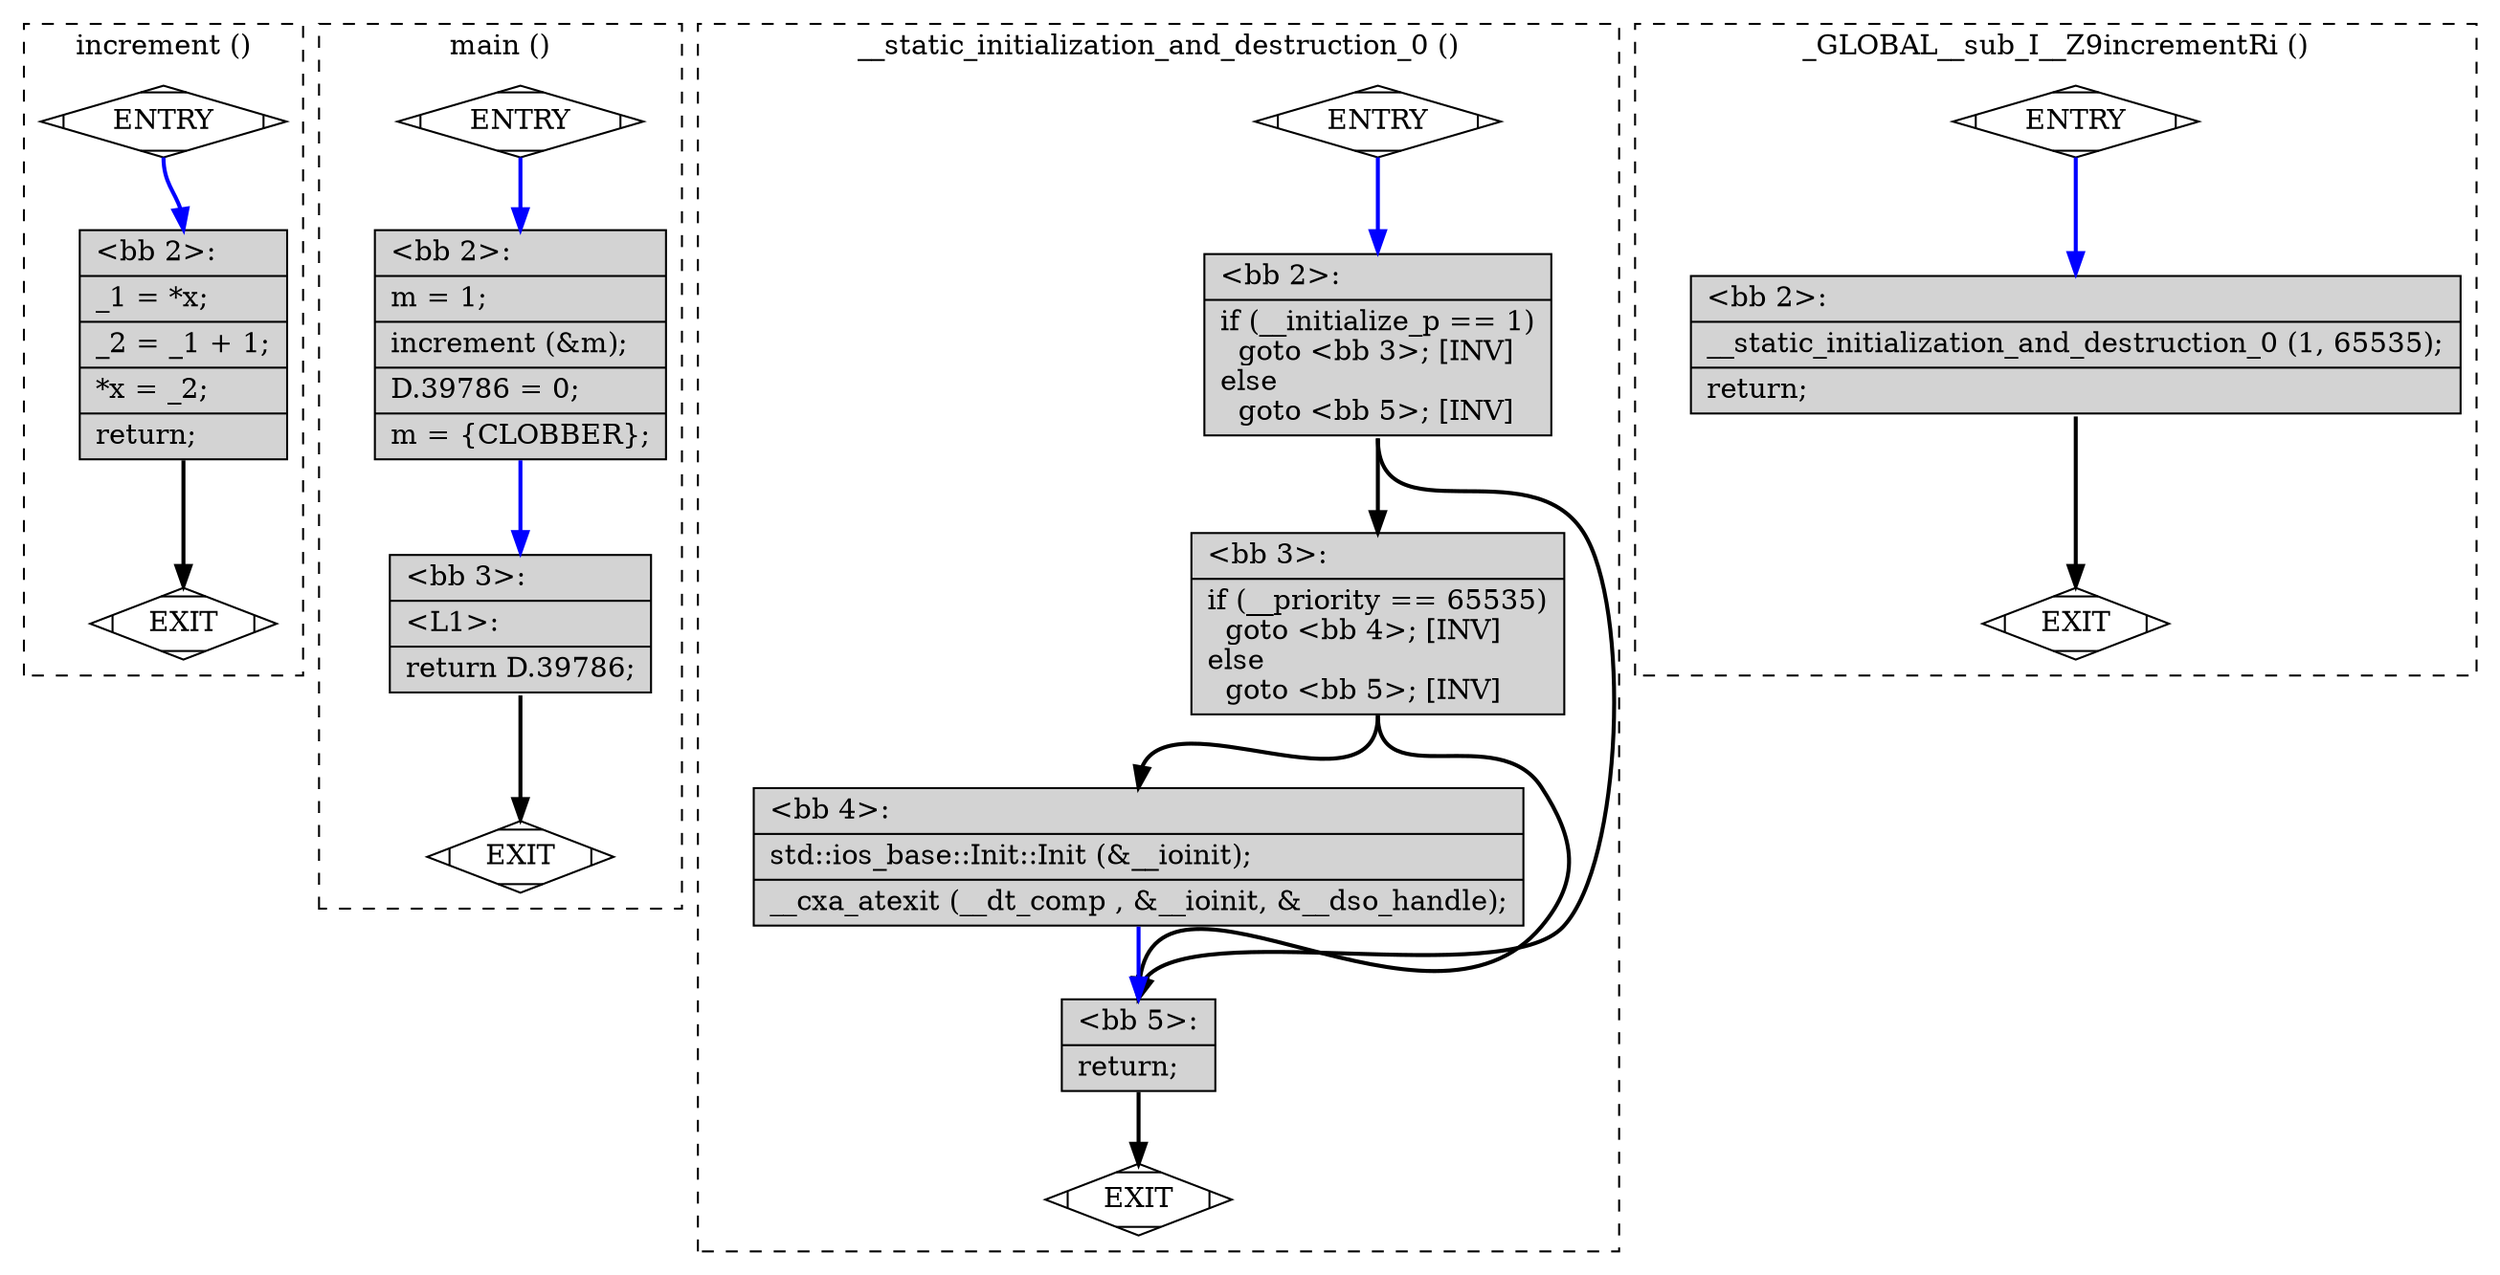 digraph "pbr.cpp.012t.cfg" {
overlap=false;
subgraph "cluster_increment" {
	style="dashed";
	color="black";
	label="increment ()";
	fn_1524_basic_block_0 [shape=Mdiamond,style=filled,fillcolor=white,label="ENTRY"];

	fn_1524_basic_block_1 [shape=Mdiamond,style=filled,fillcolor=white,label="EXIT"];

	fn_1524_basic_block_2 [shape=record,style=filled,fillcolor=lightgrey,label="{\<bb\ 2\>:\l\
|_1\ =\ *x;\l\
|_2\ =\ _1\ +\ 1;\l\
|*x\ =\ _2;\l\
|return;\l\
}"];

	fn_1524_basic_block_0:s -> fn_1524_basic_block_2:n [style="solid,bold",color=blue,weight=100,constraint=true];
	fn_1524_basic_block_2:s -> fn_1524_basic_block_1:n [style="solid,bold",color=black,weight=10,constraint=true];
	fn_1524_basic_block_0:s -> fn_1524_basic_block_1:n [style="invis",constraint=true];
}
subgraph "cluster_main" {
	style="dashed";
	color="black";
	label="main ()";
	fn_1525_basic_block_0 [shape=Mdiamond,style=filled,fillcolor=white,label="ENTRY"];

	fn_1525_basic_block_1 [shape=Mdiamond,style=filled,fillcolor=white,label="EXIT"];

	fn_1525_basic_block_2 [shape=record,style=filled,fillcolor=lightgrey,label="{\<bb\ 2\>:\l\
|m\ =\ 1;\l\
|increment\ (&m);\l\
|D.39786\ =\ 0;\l\
|m\ =\ \{CLOBBER\};\l\
}"];

	fn_1525_basic_block_3 [shape=record,style=filled,fillcolor=lightgrey,label="{\<bb\ 3\>:\l\
|\<L1\>:\l\
|return\ D.39786;\l\
}"];

	fn_1525_basic_block_0:s -> fn_1525_basic_block_2:n [style="solid,bold",color=blue,weight=100,constraint=true];
	fn_1525_basic_block_2:s -> fn_1525_basic_block_3:n [style="solid,bold",color=blue,weight=100,constraint=true];
	fn_1525_basic_block_3:s -> fn_1525_basic_block_1:n [style="solid,bold",color=black,weight=10,constraint=true];
	fn_1525_basic_block_0:s -> fn_1525_basic_block_1:n [style="invis",constraint=true];
}
subgraph "cluster___static_initialization_and_destruction_0" {
	style="dashed";
	color="black";
	label="__static_initialization_and_destruction_0 ()";
	fn_1940_basic_block_0 [shape=Mdiamond,style=filled,fillcolor=white,label="ENTRY"];

	fn_1940_basic_block_1 [shape=Mdiamond,style=filled,fillcolor=white,label="EXIT"];

	fn_1940_basic_block_2 [shape=record,style=filled,fillcolor=lightgrey,label="{\<bb\ 2\>:\l\
|if\ (__initialize_p\ ==\ 1)\l\
\ \ goto\ \<bb\ 3\>;\ [INV]\l\
else\l\
\ \ goto\ \<bb\ 5\>;\ [INV]\l\
}"];

	fn_1940_basic_block_3 [shape=record,style=filled,fillcolor=lightgrey,label="{\<bb\ 3\>:\l\
|if\ (__priority\ ==\ 65535)\l\
\ \ goto\ \<bb\ 4\>;\ [INV]\l\
else\l\
\ \ goto\ \<bb\ 5\>;\ [INV]\l\
}"];

	fn_1940_basic_block_4 [shape=record,style=filled,fillcolor=lightgrey,label="{\<bb\ 4\>:\l\
|std::ios_base::Init::Init\ (&__ioinit);\l\
|__cxa_atexit\ (__dt_comp\ ,\ &__ioinit,\ &__dso_handle);\l\
}"];

	fn_1940_basic_block_5 [shape=record,style=filled,fillcolor=lightgrey,label="{\<bb\ 5\>:\l\
|return;\l\
}"];

	fn_1940_basic_block_0:s -> fn_1940_basic_block_2:n [style="solid,bold",color=blue,weight=100,constraint=true];
	fn_1940_basic_block_2:s -> fn_1940_basic_block_3:n [style="solid,bold",color=black,weight=10,constraint=true];
	fn_1940_basic_block_2:s -> fn_1940_basic_block_5:n [style="solid,bold",color=black,weight=10,constraint=true];
	fn_1940_basic_block_3:s -> fn_1940_basic_block_4:n [style="solid,bold",color=black,weight=10,constraint=true];
	fn_1940_basic_block_3:s -> fn_1940_basic_block_5:n [style="solid,bold",color=black,weight=10,constraint=true];
	fn_1940_basic_block_4:s -> fn_1940_basic_block_5:n [style="solid,bold",color=blue,weight=100,constraint=true];
	fn_1940_basic_block_5:s -> fn_1940_basic_block_1:n [style="solid,bold",color=black,weight=10,constraint=true];
	fn_1940_basic_block_0:s -> fn_1940_basic_block_1:n [style="invis",constraint=true];
}
subgraph "cluster__GLOBAL__sub_I__Z9incrementRi" {
	style="dashed";
	color="black";
	label="_GLOBAL__sub_I__Z9incrementRi ()";
	fn_1941_basic_block_0 [shape=Mdiamond,style=filled,fillcolor=white,label="ENTRY"];

	fn_1941_basic_block_1 [shape=Mdiamond,style=filled,fillcolor=white,label="EXIT"];

	fn_1941_basic_block_2 [shape=record,style=filled,fillcolor=lightgrey,label="{\<bb\ 2\>:\l\
|__static_initialization_and_destruction_0\ (1,\ 65535);\l\
|return;\l\
}"];

	fn_1941_basic_block_0:s -> fn_1941_basic_block_2:n [style="solid,bold",color=blue,weight=100,constraint=true];
	fn_1941_basic_block_2:s -> fn_1941_basic_block_1:n [style="solid,bold",color=black,weight=10,constraint=true];
	fn_1941_basic_block_0:s -> fn_1941_basic_block_1:n [style="invis",constraint=true];
}
}
